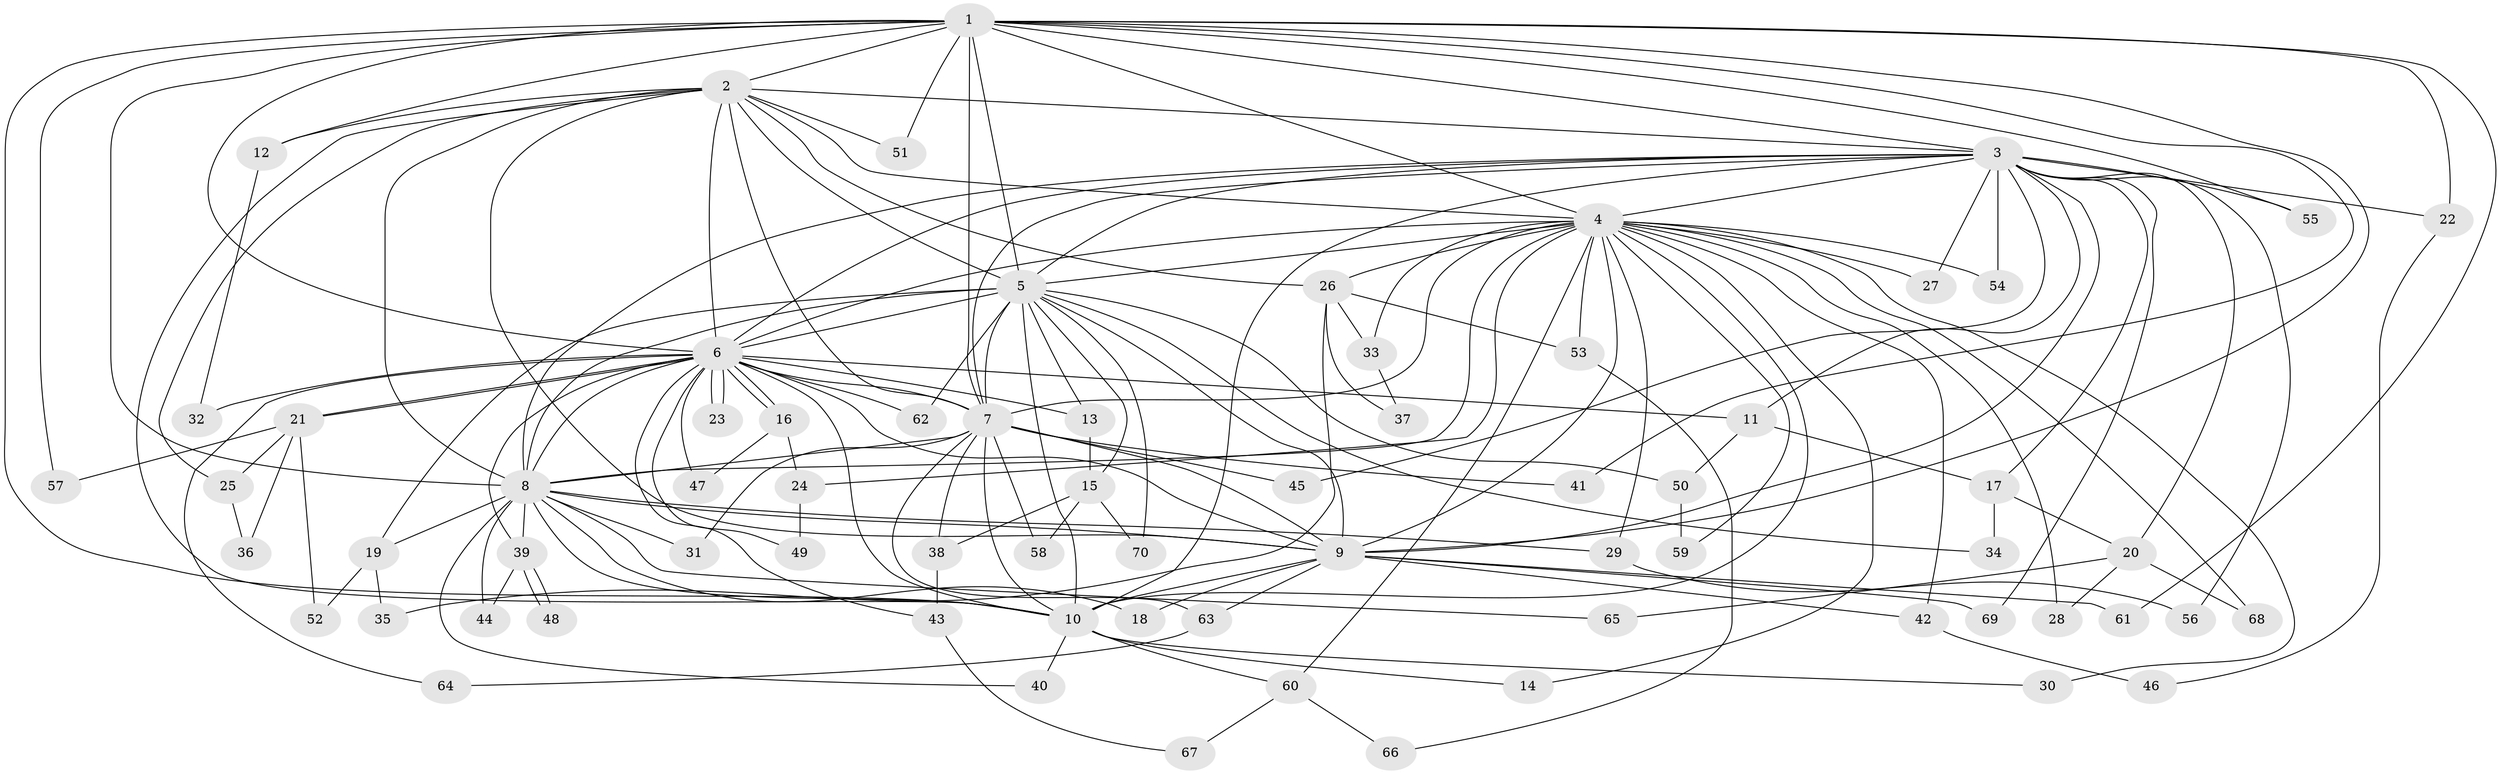 // Generated by graph-tools (version 1.1) at 2025/14/03/09/25 04:14:14]
// undirected, 70 vertices, 165 edges
graph export_dot {
graph [start="1"]
  node [color=gray90,style=filled];
  1;
  2;
  3;
  4;
  5;
  6;
  7;
  8;
  9;
  10;
  11;
  12;
  13;
  14;
  15;
  16;
  17;
  18;
  19;
  20;
  21;
  22;
  23;
  24;
  25;
  26;
  27;
  28;
  29;
  30;
  31;
  32;
  33;
  34;
  35;
  36;
  37;
  38;
  39;
  40;
  41;
  42;
  43;
  44;
  45;
  46;
  47;
  48;
  49;
  50;
  51;
  52;
  53;
  54;
  55;
  56;
  57;
  58;
  59;
  60;
  61;
  62;
  63;
  64;
  65;
  66;
  67;
  68;
  69;
  70;
  1 -- 2;
  1 -- 3;
  1 -- 4;
  1 -- 5;
  1 -- 6;
  1 -- 7;
  1 -- 8;
  1 -- 9;
  1 -- 10;
  1 -- 12;
  1 -- 22;
  1 -- 41;
  1 -- 51;
  1 -- 55;
  1 -- 57;
  1 -- 61;
  2 -- 3;
  2 -- 4;
  2 -- 5;
  2 -- 6;
  2 -- 7;
  2 -- 8;
  2 -- 9;
  2 -- 10;
  2 -- 12;
  2 -- 25;
  2 -- 26;
  2 -- 51;
  3 -- 4;
  3 -- 5;
  3 -- 6;
  3 -- 7;
  3 -- 8;
  3 -- 9;
  3 -- 10;
  3 -- 11;
  3 -- 17;
  3 -- 20;
  3 -- 22;
  3 -- 27;
  3 -- 45;
  3 -- 54;
  3 -- 55;
  3 -- 56;
  3 -- 69;
  4 -- 5;
  4 -- 6;
  4 -- 7;
  4 -- 8;
  4 -- 9;
  4 -- 10;
  4 -- 14;
  4 -- 24;
  4 -- 26;
  4 -- 27;
  4 -- 28;
  4 -- 29;
  4 -- 30;
  4 -- 33;
  4 -- 42;
  4 -- 53;
  4 -- 54;
  4 -- 59;
  4 -- 60;
  4 -- 68;
  5 -- 6;
  5 -- 7;
  5 -- 8;
  5 -- 9;
  5 -- 10;
  5 -- 13;
  5 -- 15;
  5 -- 19;
  5 -- 34;
  5 -- 50;
  5 -- 62;
  5 -- 70;
  6 -- 7;
  6 -- 8;
  6 -- 9;
  6 -- 10;
  6 -- 11;
  6 -- 13;
  6 -- 16;
  6 -- 16;
  6 -- 21;
  6 -- 21;
  6 -- 23;
  6 -- 23;
  6 -- 32;
  6 -- 39;
  6 -- 43;
  6 -- 47;
  6 -- 49;
  6 -- 62;
  6 -- 64;
  7 -- 8;
  7 -- 9;
  7 -- 10;
  7 -- 31;
  7 -- 38;
  7 -- 41;
  7 -- 45;
  7 -- 58;
  7 -- 63;
  8 -- 9;
  8 -- 10;
  8 -- 18;
  8 -- 19;
  8 -- 29;
  8 -- 31;
  8 -- 39;
  8 -- 40;
  8 -- 44;
  8 -- 65;
  9 -- 10;
  9 -- 18;
  9 -- 42;
  9 -- 61;
  9 -- 63;
  9 -- 69;
  10 -- 14;
  10 -- 30;
  10 -- 40;
  10 -- 60;
  11 -- 17;
  11 -- 50;
  12 -- 32;
  13 -- 15;
  15 -- 38;
  15 -- 58;
  15 -- 70;
  16 -- 24;
  16 -- 47;
  17 -- 20;
  17 -- 34;
  19 -- 35;
  19 -- 52;
  20 -- 28;
  20 -- 65;
  20 -- 68;
  21 -- 25;
  21 -- 36;
  21 -- 52;
  21 -- 57;
  22 -- 46;
  24 -- 49;
  25 -- 36;
  26 -- 33;
  26 -- 35;
  26 -- 37;
  26 -- 53;
  29 -- 56;
  33 -- 37;
  38 -- 43;
  39 -- 44;
  39 -- 48;
  39 -- 48;
  42 -- 46;
  43 -- 67;
  50 -- 59;
  53 -- 66;
  60 -- 66;
  60 -- 67;
  63 -- 64;
}
